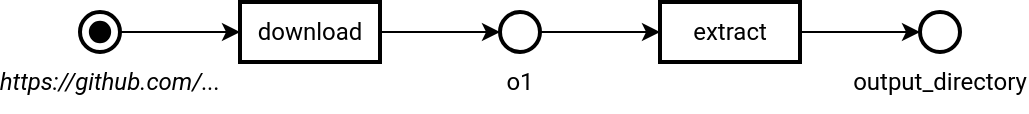<mxfile version="21.6.8" type="device">
  <diagram name="Page-1" id="4mFLurpTBYpLGZBFoFjS">
    <mxGraphModel dx="1050" dy="734" grid="1" gridSize="10" guides="1" tooltips="1" connect="1" arrows="1" fold="1" page="1" pageScale="1" pageWidth="1169" pageHeight="827" math="0" shadow="0">
      <root>
        <mxCell id="0" />
        <mxCell id="1" parent="0" />
        <mxCell id="cye6MK2p7TntERCzml5D-14" style="edgeStyle=orthogonalEdgeStyle;rounded=0;orthogonalLoop=1;jettySize=auto;html=1;exitX=1;exitY=0.5;exitDx=0;exitDy=0;entryX=0;entryY=0.5;entryDx=0;entryDy=0;" parent="1" source="cye6MK2p7TntERCzml5D-4" target="cye6MK2p7TntERCzml5D-12" edge="1">
          <mxGeometry relative="1" as="geometry" />
        </mxCell>
        <mxCell id="cye6MK2p7TntERCzml5D-4" value="download" style="rounded=0;whiteSpace=wrap;html=1;strokeWidth=2;fontFamily=Roboto;fillColor=none;" parent="1" vertex="1">
          <mxGeometry x="160" y="305" width="70" height="30" as="geometry" />
        </mxCell>
        <mxCell id="cye6MK2p7TntERCzml5D-10" style="edgeStyle=orthogonalEdgeStyle;rounded=0;orthogonalLoop=1;jettySize=auto;html=1;exitX=1;exitY=0.5;exitDx=0;exitDy=0;entryX=0;entryY=0.5;entryDx=0;entryDy=0;" parent="1" source="cye6MK2p7TntERCzml5D-1" target="cye6MK2p7TntERCzml5D-4" edge="1">
          <mxGeometry relative="1" as="geometry">
            <mxPoint x="130.0" y="320" as="targetPoint" />
          </mxGeometry>
        </mxCell>
        <mxCell id="cye6MK2p7TntERCzml5D-17" style="edgeStyle=orthogonalEdgeStyle;rounded=0;orthogonalLoop=1;jettySize=auto;html=1;exitX=1;exitY=0.5;exitDx=0;exitDy=0;entryX=0;entryY=0.5;entryDx=0;entryDy=0;" parent="1" source="cye6MK2p7TntERCzml5D-12" target="cye6MK2p7TntERCzml5D-16" edge="1">
          <mxGeometry relative="1" as="geometry" />
        </mxCell>
        <mxCell id="cye6MK2p7TntERCzml5D-12" value="" style="ellipse;whiteSpace=wrap;html=1;aspect=fixed;strokeWidth=2;container=0;fillColor=none;" parent="1" vertex="1">
          <mxGeometry x="290" y="310" width="20" height="20" as="geometry" />
        </mxCell>
        <mxCell id="cye6MK2p7TntERCzml5D-19" style="edgeStyle=orthogonalEdgeStyle;rounded=0;orthogonalLoop=1;jettySize=auto;html=1;exitX=1;exitY=0.5;exitDx=0;exitDy=0;entryX=0;entryY=0.5;entryDx=0;entryDy=0;" parent="1" source="cye6MK2p7TntERCzml5D-16" target="cye6MK2p7TntERCzml5D-18" edge="1">
          <mxGeometry relative="1" as="geometry" />
        </mxCell>
        <mxCell id="cye6MK2p7TntERCzml5D-16" value="extract" style="rounded=0;whiteSpace=wrap;html=1;strokeWidth=2;fontFamily=Roboto;fillColor=none;" parent="1" vertex="1">
          <mxGeometry x="370" y="305" width="70" height="30" as="geometry" />
        </mxCell>
        <mxCell id="cye6MK2p7TntERCzml5D-18" value="" style="ellipse;whiteSpace=wrap;html=1;aspect=fixed;strokeWidth=2;container=0;fillColor=none;" parent="1" vertex="1">
          <mxGeometry x="500" y="310" width="20" height="20" as="geometry" />
        </mxCell>
        <mxCell id="cye6MK2p7TntERCzml5D-21" value="o1" style="text;html=1;strokeColor=none;fillColor=none;align=center;verticalAlign=middle;whiteSpace=wrap;rounded=0;fontFamily=Roboto;" parent="1" vertex="1">
          <mxGeometry x="270" y="330" width="60" height="30" as="geometry" />
        </mxCell>
        <mxCell id="cye6MK2p7TntERCzml5D-23" value="output_directory" style="text;html=1;strokeColor=none;fillColor=none;align=center;verticalAlign=middle;whiteSpace=wrap;rounded=0;fontFamily=Roboto;" parent="1" vertex="1">
          <mxGeometry x="480" y="330" width="60" height="30" as="geometry" />
        </mxCell>
        <mxCell id="cye6MK2p7TntERCzml5D-24" value="https://github.com/..." style="text;html=1;strokeColor=none;fillColor=none;align=center;verticalAlign=middle;whiteSpace=wrap;rounded=0;fontFamily=Roboto;fontStyle=2" parent="1" vertex="1">
          <mxGeometry x="65" y="330" width="60" height="30" as="geometry" />
        </mxCell>
        <mxCell id="E7yGzgBvUtQ9FLXrXzto-1" value="" style="group" parent="1" vertex="1" connectable="0">
          <mxGeometry x="80" y="310" width="20" height="20" as="geometry" />
        </mxCell>
        <mxCell id="cye6MK2p7TntERCzml5D-1" value="" style="ellipse;whiteSpace=wrap;html=1;aspect=fixed;strokeWidth=2;container=0;fillColor=none;" parent="E7yGzgBvUtQ9FLXrXzto-1" vertex="1">
          <mxGeometry width="20" height="20" as="geometry" />
        </mxCell>
        <mxCell id="cye6MK2p7TntERCzml5D-2" value="" style="ellipse;whiteSpace=wrap;html=1;aspect=fixed;fillColor=#000000;" parent="E7yGzgBvUtQ9FLXrXzto-1" vertex="1">
          <mxGeometry x="4.925" y="4.925" width="10.155" height="10.155" as="geometry" />
        </mxCell>
      </root>
    </mxGraphModel>
  </diagram>
</mxfile>
